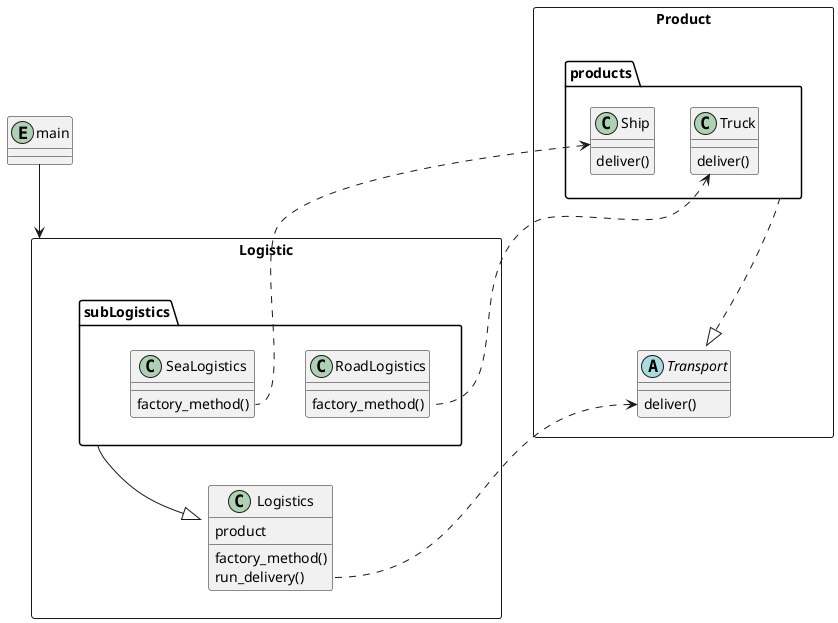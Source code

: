 @startuml
'https://plantuml.com/class-diagram

package Logistic <<Rectangle>> {
    class Logistics {
        product
        factory_method()
        run_delivery()
    }

    package subLogistics <<Folder>> {
        class RoadLogistics {
        factory_method()
        }

        class SeaLogistics {
        factory_method()
        }
    }
}

package Product <<Rectangle>> {
    abstract class Transport {
        deliver()
    }

    package products <<Folder>> {
        class Truck {
            deliver()
        }

        class Ship {
            deliver()
        }
    }
}

entity main

'繼承關係
subLogistics --|> Logistics

'實現關係
products ..|> Transport

'依賴關係
Transport::deliver <.. Logistics::run_delivery
Truck <.. RoadLogistics::factory_method
Ship <.. SeaLogistics::factory_method

'關聯關係
main --> Logistic

@enduml
